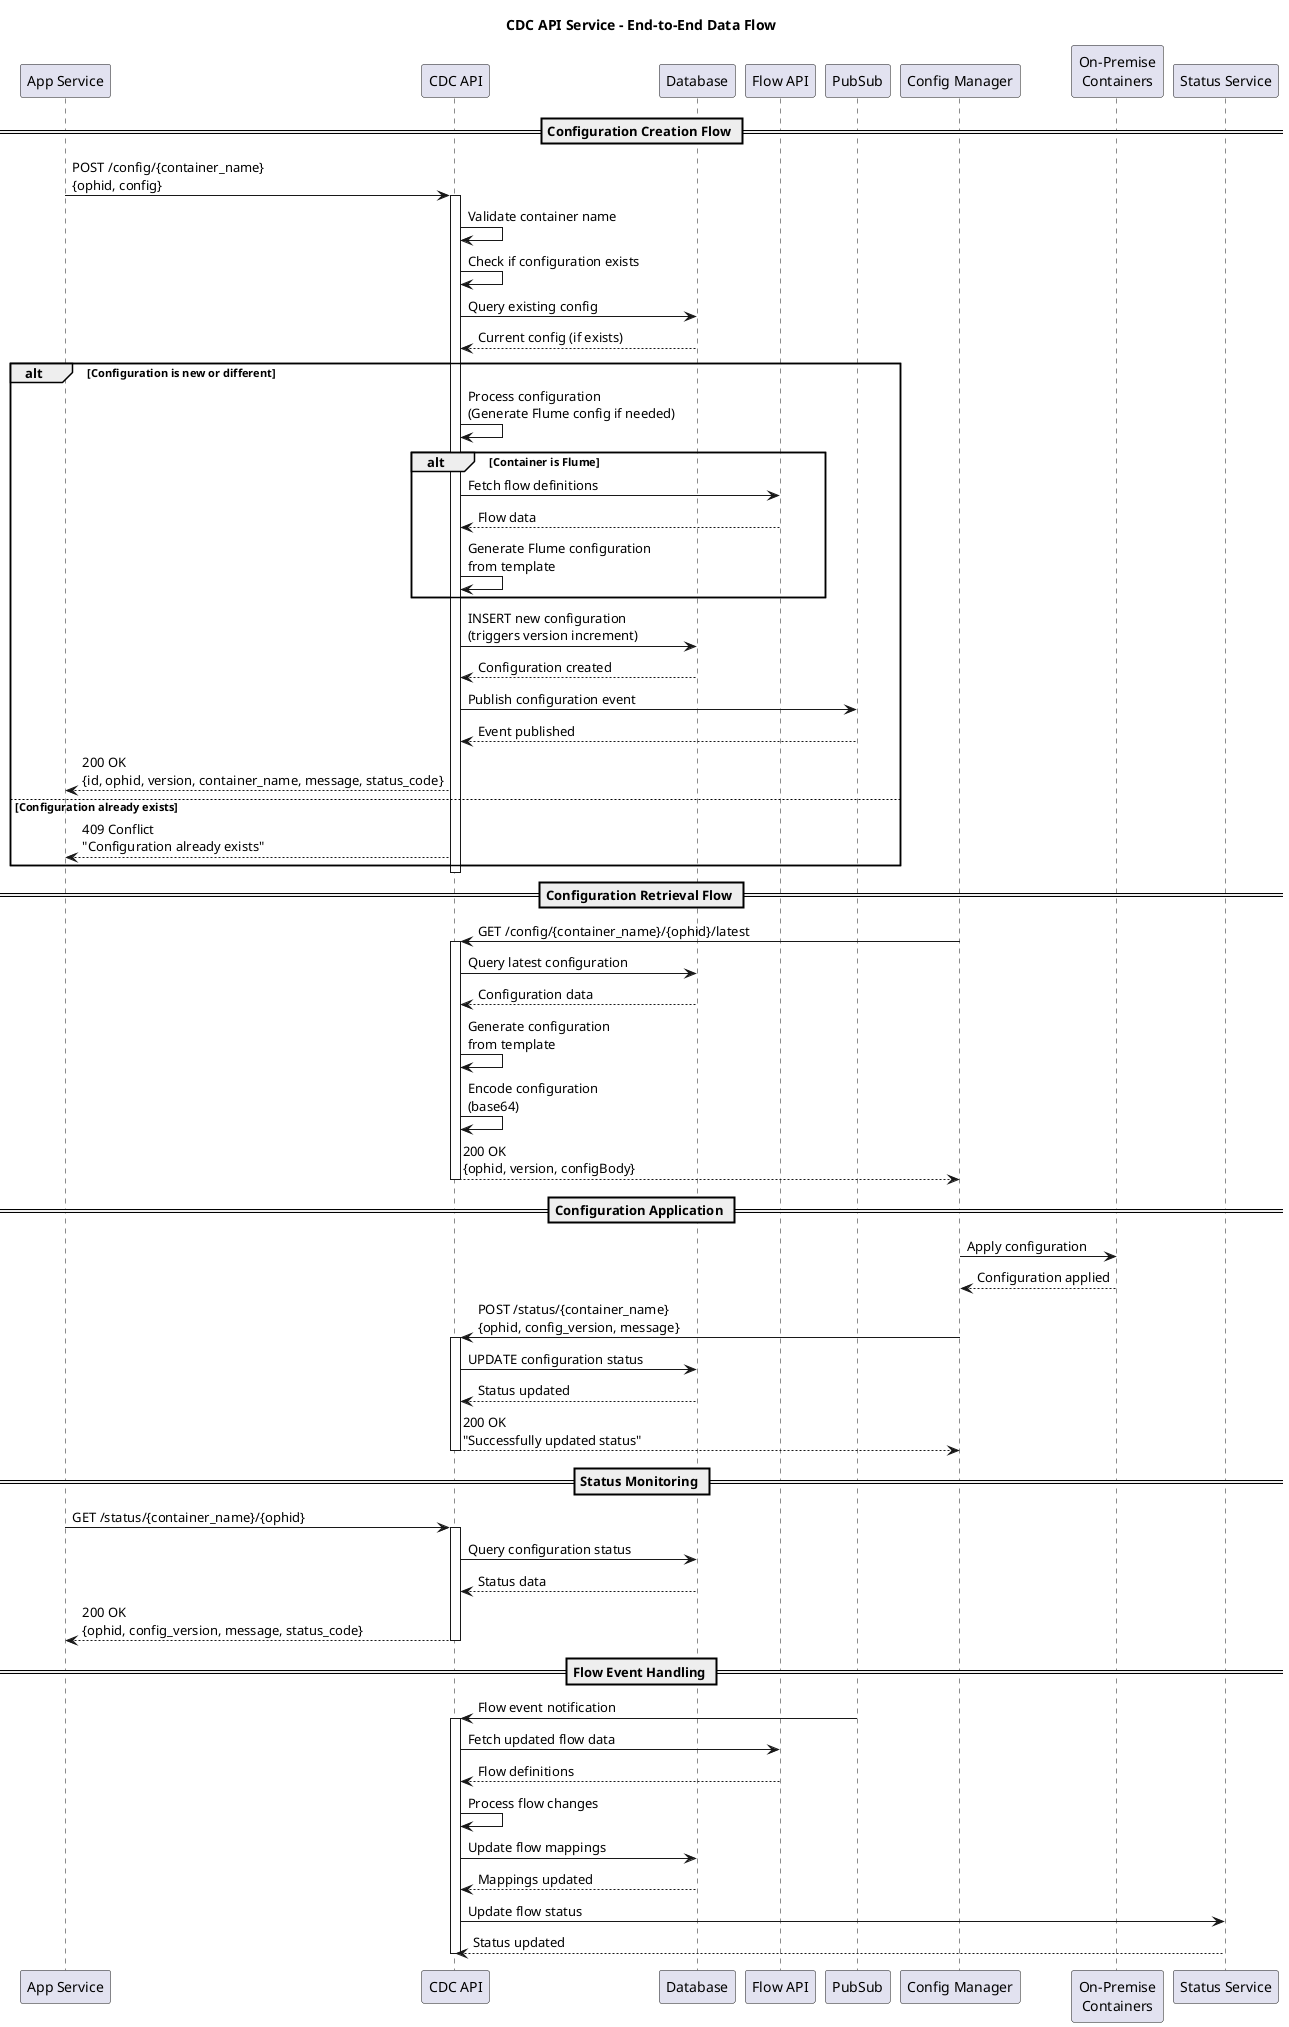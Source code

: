 @startuml CDC API Service - Data Flow and API Sequence

title CDC API Service - End-to-End Data Flow

participant "App Service" as App
participant "CDC API" as API
participant "Database" as DB
participant "Flow API" as FlowAPI
participant "PubSub" as PS
participant "Config Manager" as CM
participant "On-Premise\nContainers" as Containers
participant "Status Service" as StatusSvc

== Configuration Creation Flow ==

App -> API: POST /config/{container_name}\n{ophid, config}
activate API

API -> API: Validate container name
API -> API: Check if configuration exists
API -> DB: Query existing config
DB --> API: Current config (if exists)

alt Configuration is new or different
    API -> API: Process configuration\n(Generate Flume config if needed)
    
    alt Container is Flume
        API -> FlowAPI: Fetch flow definitions
        FlowAPI --> API: Flow data
        API -> API: Generate Flume configuration\nfrom template
    end
    
    API -> DB: INSERT new configuration\n(triggers version increment)
    DB --> API: Configuration created
    
    API -> PS: Publish configuration event
    PS --> API: Event published
    
    API --> App: 200 OK\n{id, ophid, version, container_name, message, status_code}
else Configuration already exists
    API --> App: 409 Conflict\n"Configuration already exists"
end

deactivate API

== Configuration Retrieval Flow ==

CM -> API: GET /config/{container_name}/{ophid}/latest
activate API

API -> DB: Query latest configuration
DB --> API: Configuration data

API -> API: Generate configuration\nfrom template
API -> API: Encode configuration\n(base64)

API --> CM: 200 OK\n{ophid, version, configBody}

deactivate API

== Configuration Application ==

CM -> Containers: Apply configuration
Containers --> CM: Configuration applied

CM -> API: POST /status/{container_name}\n{ophid, config_version, message}
activate API

API -> DB: UPDATE configuration status
DB --> API: Status updated

API --> CM: 200 OK\n"Successfully updated status"

deactivate API

== Status Monitoring ==

App -> API: GET /status/{container_name}/{ophid}
activate API

API -> DB: Query configuration status
DB --> API: Status data

API --> App: 200 OK\n{ophid, config_version, message, status_code}

deactivate API

== Flow Event Handling ==

PS -> API: Flow event notification
activate API

API -> FlowAPI: Fetch updated flow data
FlowAPI --> API: Flow definitions

API -> API: Process flow changes
API -> DB: Update flow mappings
DB --> API: Mappings updated

API -> StatusSvc: Update flow status
StatusSvc --> API: Status updated

deactivate API

@enduml
